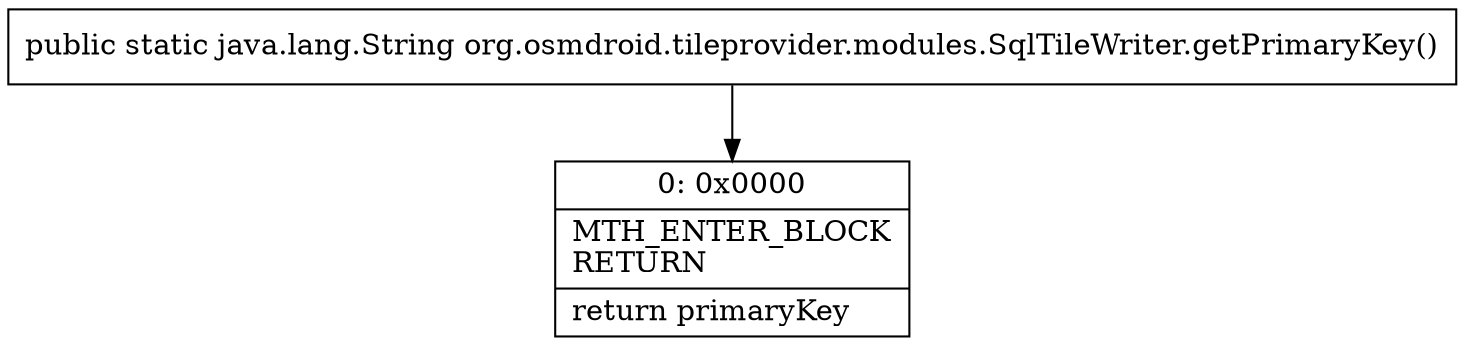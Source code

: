 digraph "CFG fororg.osmdroid.tileprovider.modules.SqlTileWriter.getPrimaryKey()Ljava\/lang\/String;" {
Node_0 [shape=record,label="{0\:\ 0x0000|MTH_ENTER_BLOCK\lRETURN\l|return primaryKey\l}"];
MethodNode[shape=record,label="{public static java.lang.String org.osmdroid.tileprovider.modules.SqlTileWriter.getPrimaryKey() }"];
MethodNode -> Node_0;
}


